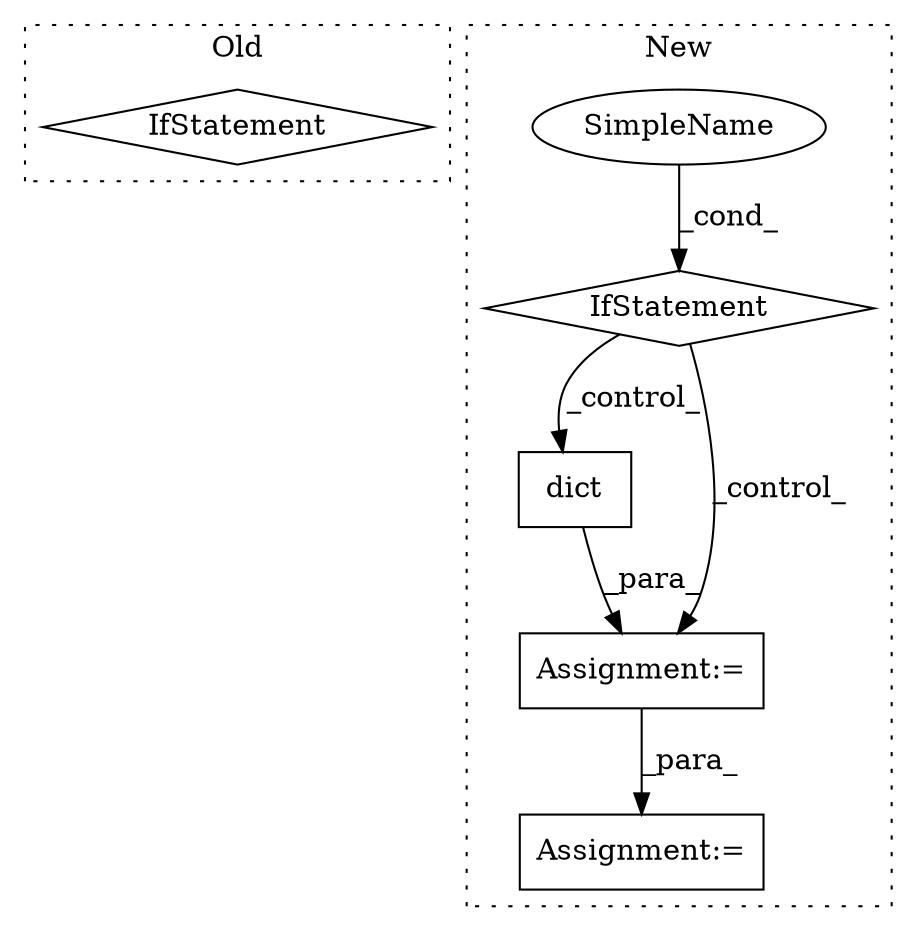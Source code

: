 digraph G {
subgraph cluster0 {
1 [label="IfStatement" a="25" s="4680,4722" l="4,2" shape="diamond"];
label = "Old";
style="dotted";
}
subgraph cluster1 {
2 [label="dict" a="32" s="4346" l="6" shape="box"];
3 [label="Assignment:=" a="7" s="4390" l="1" shape="box"];
4 [label="IfStatement" a="25" s="4281,4314" l="4,2" shape="diamond"];
5 [label="SimpleName" a="42" s="" l="" shape="ellipse"];
6 [label="Assignment:=" a="7" s="4345" l="1" shape="box"];
label = "New";
style="dotted";
}
2 -> 6 [label="_para_"];
4 -> 6 [label="_control_"];
4 -> 2 [label="_control_"];
5 -> 4 [label="_cond_"];
6 -> 3 [label="_para_"];
}